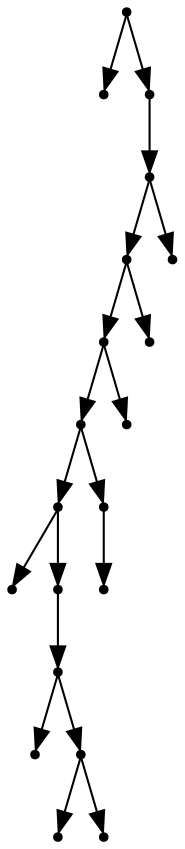 digraph {
  19 [shape=point];
  0 [shape=point];
  18 [shape=point];
  17 [shape=point];
  15 [shape=point];
  13 [shape=point];
  11 [shape=point];
  8 [shape=point];
  1 [shape=point];
  7 [shape=point];
  6 [shape=point];
  2 [shape=point];
  5 [shape=point];
  3 [shape=point];
  4 [shape=point];
  10 [shape=point];
  9 [shape=point];
  12 [shape=point];
  14 [shape=point];
  16 [shape=point];
19 -> 0;
19 -> 18;
18 -> 17;
17 -> 15;
15 -> 13;
13 -> 11;
11 -> 8;
8 -> 1;
8 -> 7;
7 -> 6;
6 -> 2;
6 -> 5;
5 -> 3;
5 -> 4;
11 -> 10;
10 -> 9;
13 -> 12;
15 -> 14;
17 -> 16;
}
